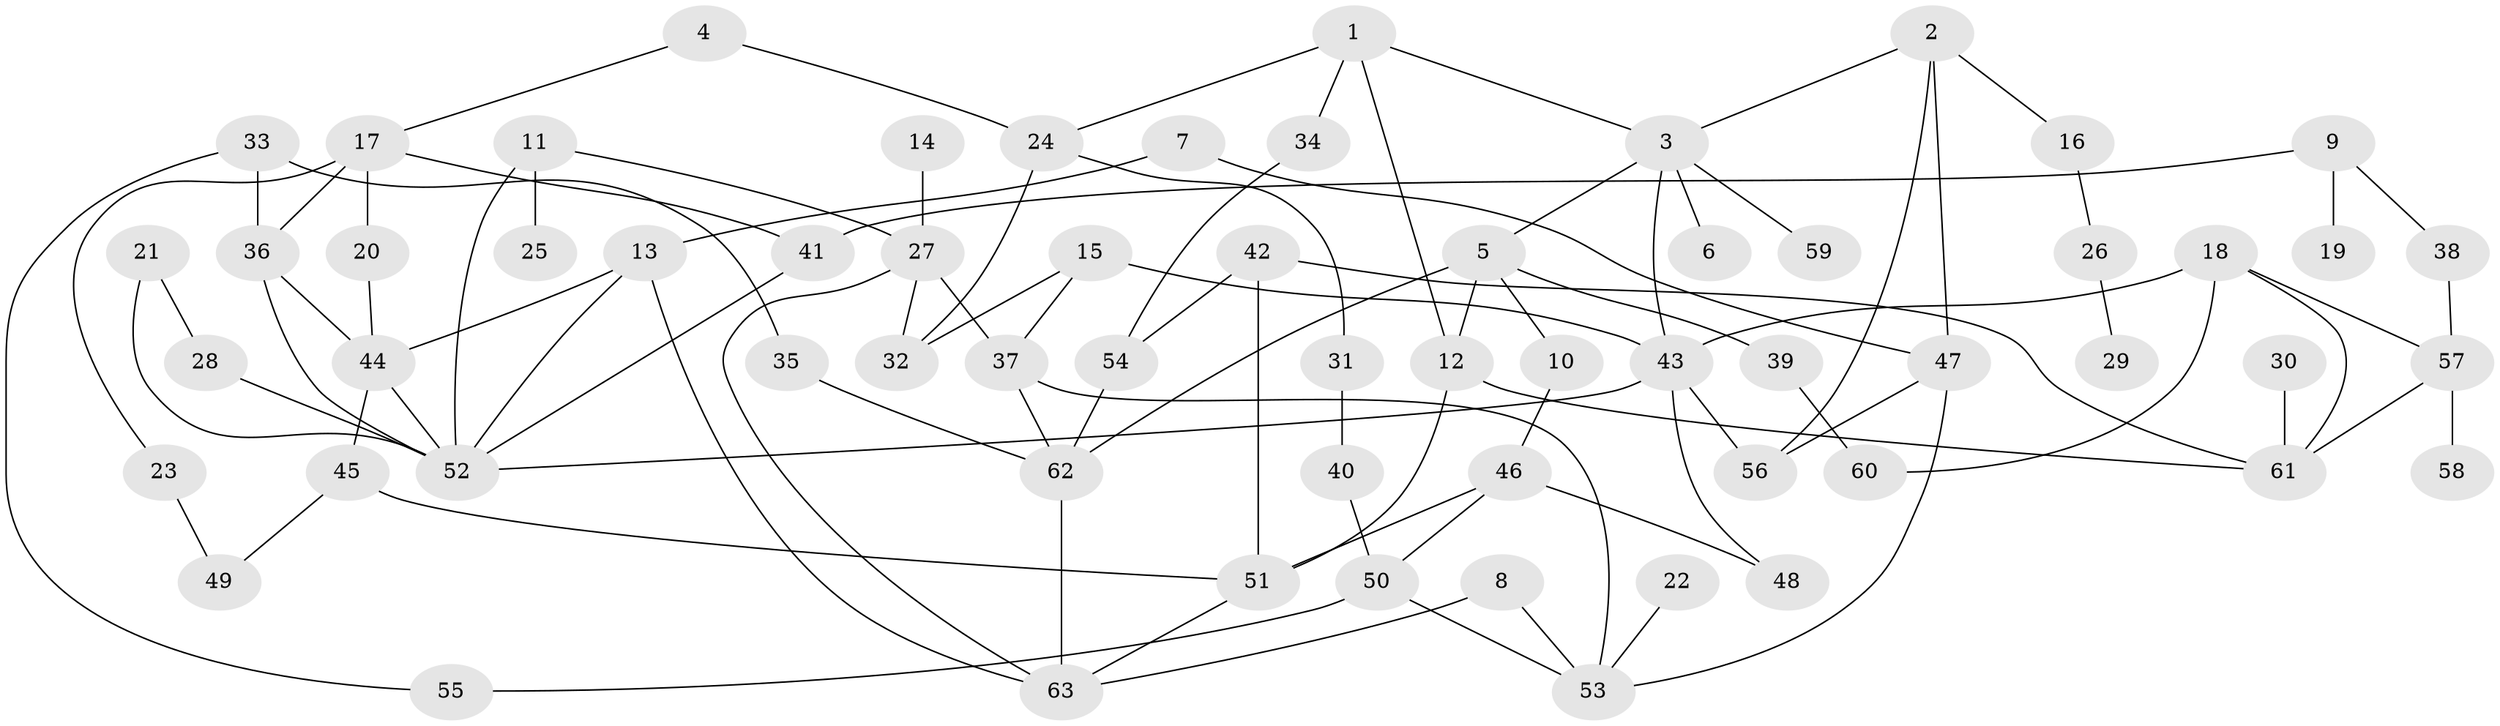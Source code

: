 // coarse degree distribution, {4: 0.175, 5: 0.15, 2: 0.325, 7: 0.05, 3: 0.075, 1: 0.125, 8: 0.025, 6: 0.075}
// Generated by graph-tools (version 1.1) at 2025/41/03/06/25 10:41:22]
// undirected, 63 vertices, 96 edges
graph export_dot {
graph [start="1"]
  node [color=gray90,style=filled];
  1;
  2;
  3;
  4;
  5;
  6;
  7;
  8;
  9;
  10;
  11;
  12;
  13;
  14;
  15;
  16;
  17;
  18;
  19;
  20;
  21;
  22;
  23;
  24;
  25;
  26;
  27;
  28;
  29;
  30;
  31;
  32;
  33;
  34;
  35;
  36;
  37;
  38;
  39;
  40;
  41;
  42;
  43;
  44;
  45;
  46;
  47;
  48;
  49;
  50;
  51;
  52;
  53;
  54;
  55;
  56;
  57;
  58;
  59;
  60;
  61;
  62;
  63;
  1 -- 3;
  1 -- 12;
  1 -- 24;
  1 -- 34;
  2 -- 3;
  2 -- 16;
  2 -- 47;
  2 -- 56;
  3 -- 5;
  3 -- 6;
  3 -- 43;
  3 -- 59;
  4 -- 17;
  4 -- 24;
  5 -- 10;
  5 -- 12;
  5 -- 39;
  5 -- 62;
  7 -- 13;
  7 -- 47;
  8 -- 53;
  8 -- 63;
  9 -- 19;
  9 -- 38;
  9 -- 41;
  10 -- 46;
  11 -- 25;
  11 -- 27;
  11 -- 52;
  12 -- 51;
  12 -- 61;
  13 -- 44;
  13 -- 52;
  13 -- 63;
  14 -- 27;
  15 -- 32;
  15 -- 37;
  15 -- 43;
  16 -- 26;
  17 -- 20;
  17 -- 23;
  17 -- 36;
  17 -- 41;
  18 -- 43;
  18 -- 57;
  18 -- 60;
  18 -- 61;
  20 -- 44;
  21 -- 28;
  21 -- 52;
  22 -- 53;
  23 -- 49;
  24 -- 31;
  24 -- 32;
  26 -- 29;
  27 -- 32;
  27 -- 37;
  27 -- 63;
  28 -- 52;
  30 -- 61;
  31 -- 40;
  33 -- 35;
  33 -- 36;
  33 -- 55;
  34 -- 54;
  35 -- 62;
  36 -- 44;
  36 -- 52;
  37 -- 53;
  37 -- 62;
  38 -- 57;
  39 -- 60;
  40 -- 50;
  41 -- 52;
  42 -- 51;
  42 -- 54;
  42 -- 61;
  43 -- 48;
  43 -- 52;
  43 -- 56;
  44 -- 45;
  44 -- 52;
  45 -- 49;
  45 -- 51;
  46 -- 48;
  46 -- 50;
  46 -- 51;
  47 -- 53;
  47 -- 56;
  50 -- 53;
  50 -- 55;
  51 -- 63;
  54 -- 62;
  57 -- 58;
  57 -- 61;
  62 -- 63;
}
